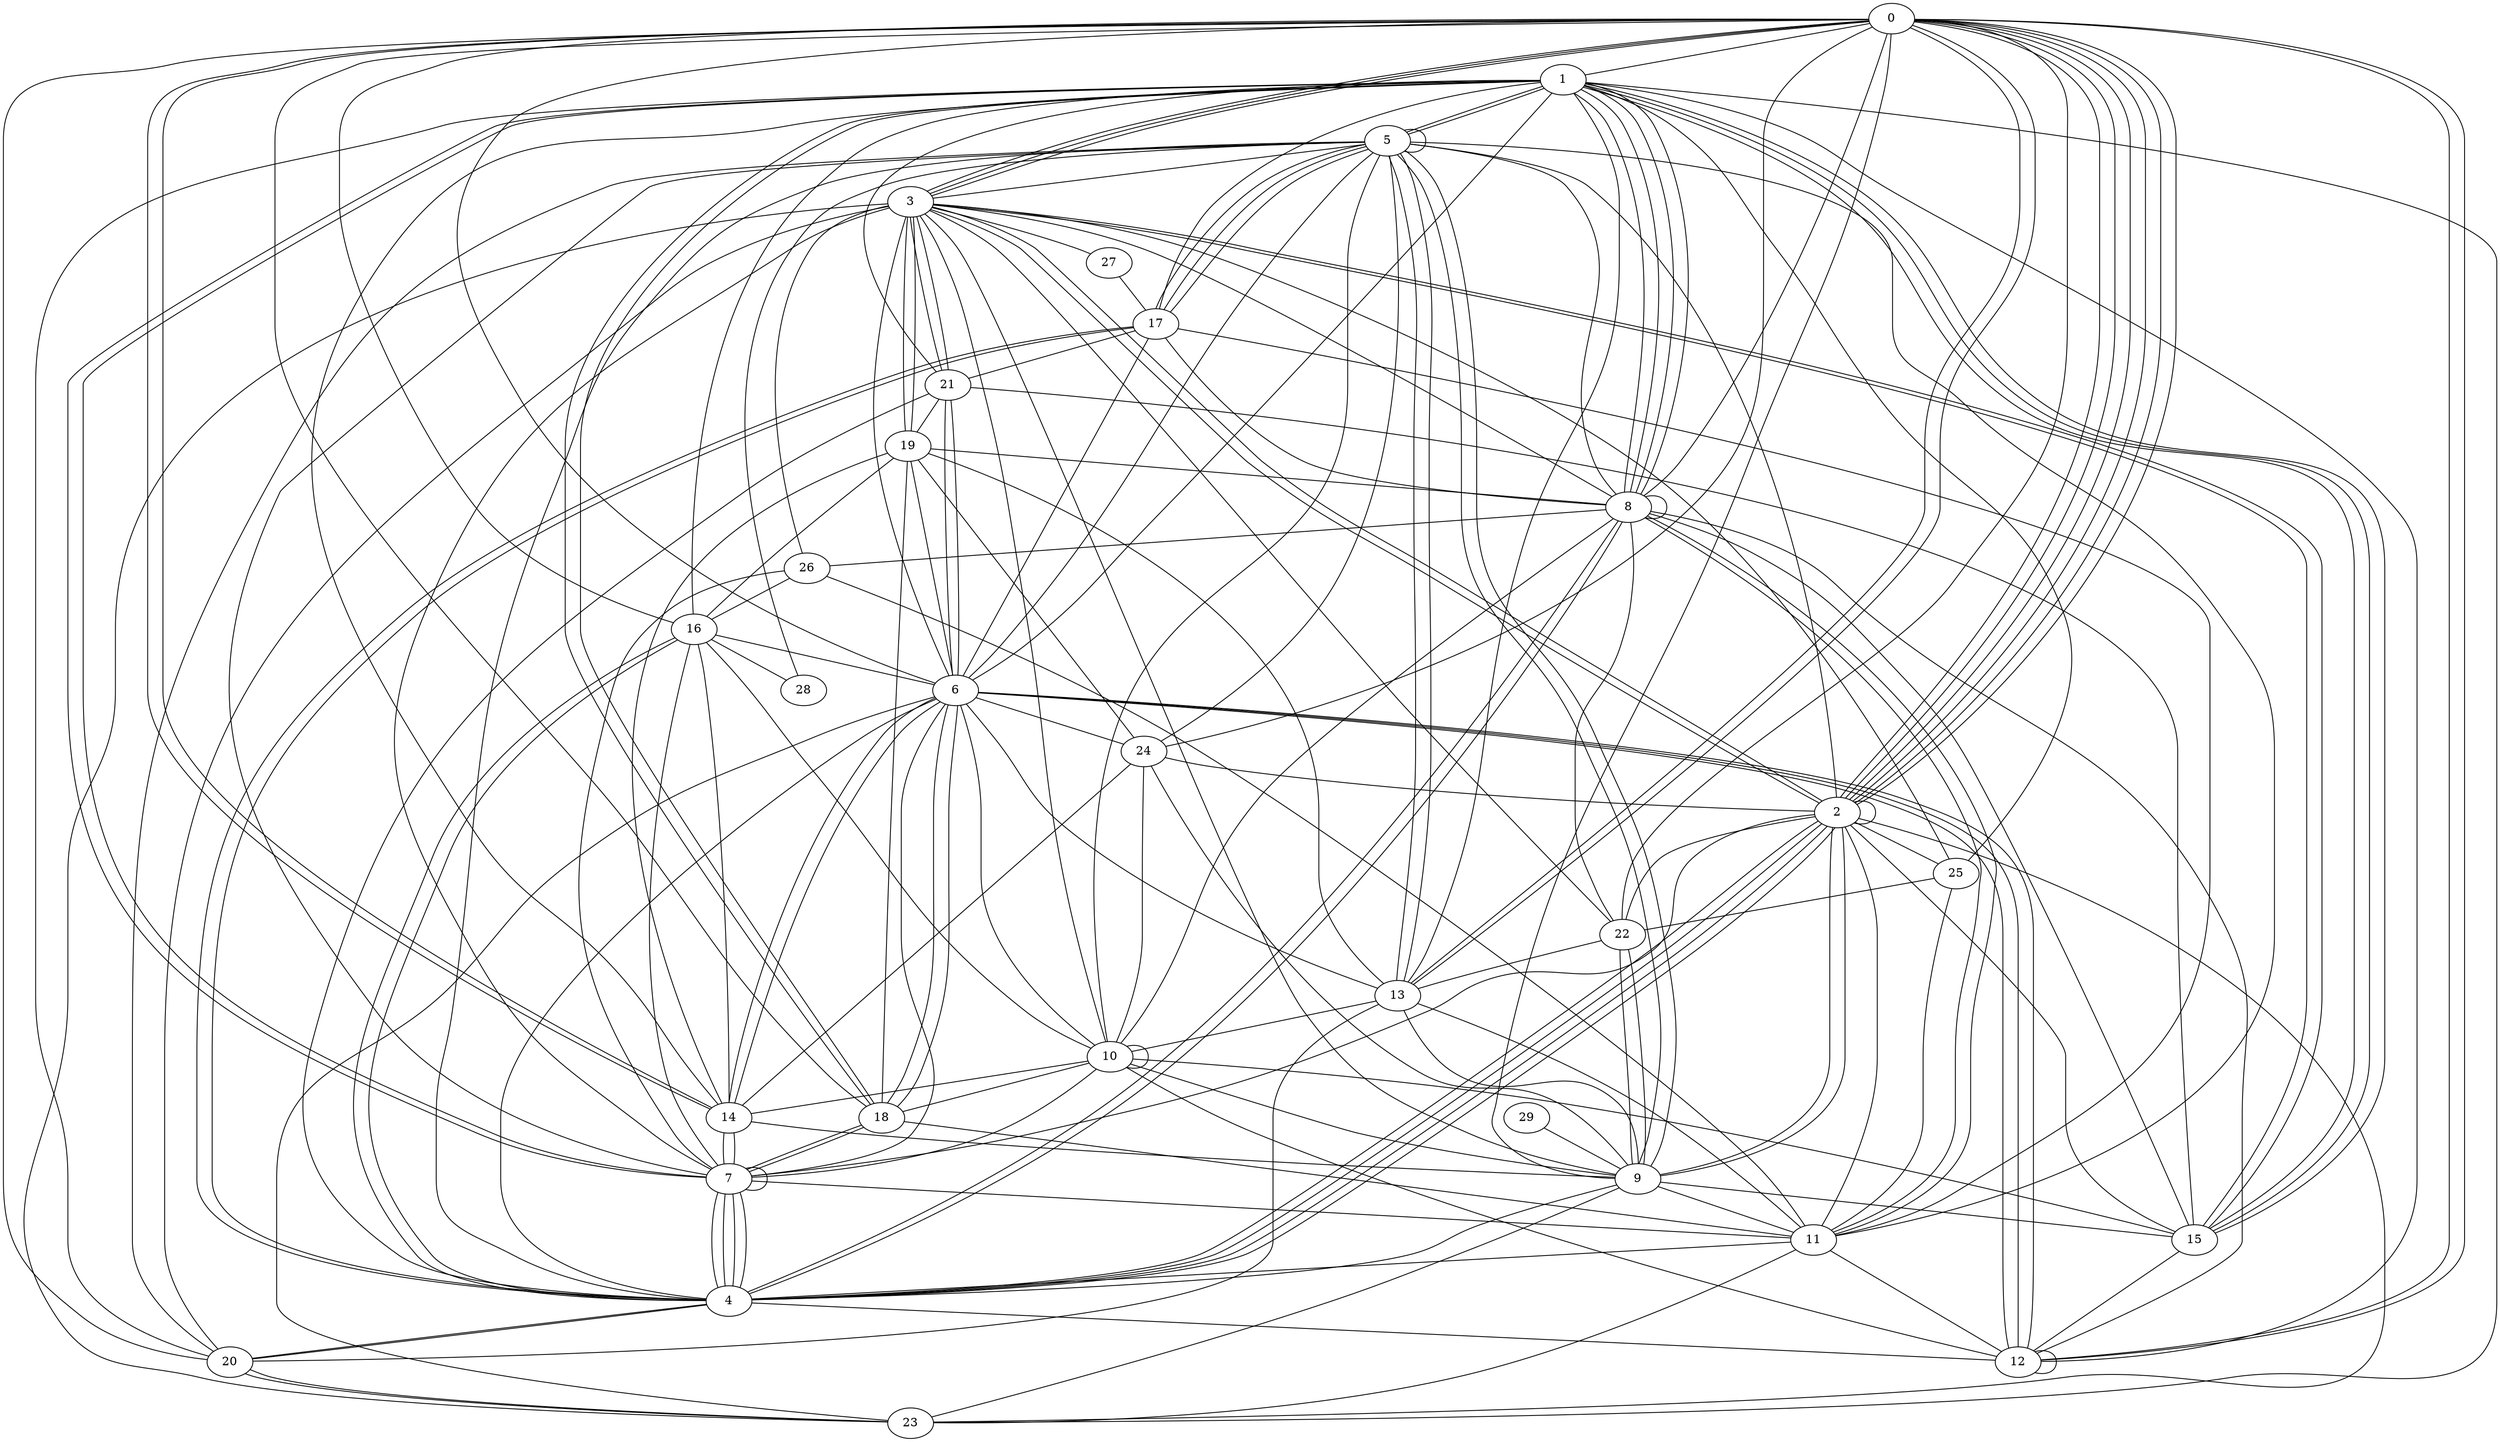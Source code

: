 graph G {
0;
1;
2;
3;
4;
5;
6;
7;
8;
9;
10;
11;
12;
13;
14;
15;
16;
17;
18;
19;
20;
21;
22;
23;
24;
25;
26;
27;
28;
29;
9--23 ;
14--24 ;
9--11 ;
11--25 ;
8--26 ;
5--7 ;
22--9 ;
5--13 ;
22--8 ;
22--0 ;
8--5 ;
0--20 ;
24--10 ;
15--10 ;
9--5 ;
14--0 ;
10--8 ;
13--6 ;
2--15 ;
10--18 ;
4--8 ;
9--24 ;
2--9 ;
7--6 ;
7--3 ;
12--12 ;
2--0 ;
13--10 ;
1--25 ;
20--23 ;
0--2 ;
6--12 ;
13--19 ;
10--10 ;
4--20 ;
17--5 ;
6--12 ;
19--8 ;
24--2 ;
2--0 ;
8--3 ;
25--3 ;
11--4 ;
14--9 ;
11--2 ;
14--16 ;
1--5 ;
11--18 ;
24--19 ;
3--10 ;
11--17 ;
11--12 ;
15--3 ;
1--16 ;
1--21 ;
0--24 ;
7--16 ;
5--5 ;
6--10 ;
10--9 ;
6--21 ;
21--4 ;
16--10 ;
14--19 ;
8--1 ;
4--16 ;
14--7 ;
4--17 ;
4--17 ;
18--7 ;
1--8 ;
0--3 ;
24--5 ;
5--9 ;
29--9 ;
1--12 ;
6--12 ;
21--19 ;
17--8 ;
0--3 ;
4--2 ;
26--16 ;
10--5 ;
12--8 ;
18--6 ;
13--5 ;
4--5 ;
5--17 ;
27--17 ;
26--3 ;
5--3 ;
3--2 ;
0--2 ;
23--3 ;
4--7 ;
22--3 ;
15--1 ;
2--0 ;
18--0 ;
8--0 ;
21--3 ;
9--15 ;
18--1 ;
8--11 ;
0--1 ;
4--8 ;
4--7 ;
6--1 ;
17--6 ;
0--12 ;
4--16 ;
5--6 ;
10--14 ;
19--3 ;
0--16 ;
16--19 ;
4--2 ;
14--0 ;
3--9 ;
21--15 ;
15--1 ;
7--18 ;
12--0 ;
22--13 ;
7--1 ;
13--9 ;
9--0 ;
8--11 ;
23--2 ;
13--0 ;
18--19 ;
2--4 ;
20--3 ;
20--1 ;
2--2 ;
14--6 ;
26--7 ;
7--7 ;
3--6 ;
1--18 ;
1--23 ;
4--12 ;
11--26 ;
7--11 ;
2--5 ;
2--3 ;
6--4 ;
15--1 ;
23--11 ;
8--15 ;
8--8 ;
28--5 ;
3--19 ;
14--7 ;
16--28 ;
6--19 ;
4--20 ;
7--4 ;
2--7 ;
1--14 ;
2--25 ;
20--13 ;
22--2 ;
4--2 ;
15--3 ;
8--1 ;
6--18 ;
1--13 ;
6--0 ;
1--17 ;
3--27 ;
21--6 ;
15--12 ;
17--21 ;
3--0 ;
23--20 ;
6--24 ;
13--0 ;
5--11 ;
11--13 ;
7--10 ;
5--20 ;
23--6 ;
8--1 ;
2--0 ;
9--4 ;
9--22 ;
1--5 ;
21--3 ;
2--9 ;
14--6 ;
25--22 ;
16--6 ;
17--5 ;
1--7 ;
4--7 ;
12--10 ;
}
